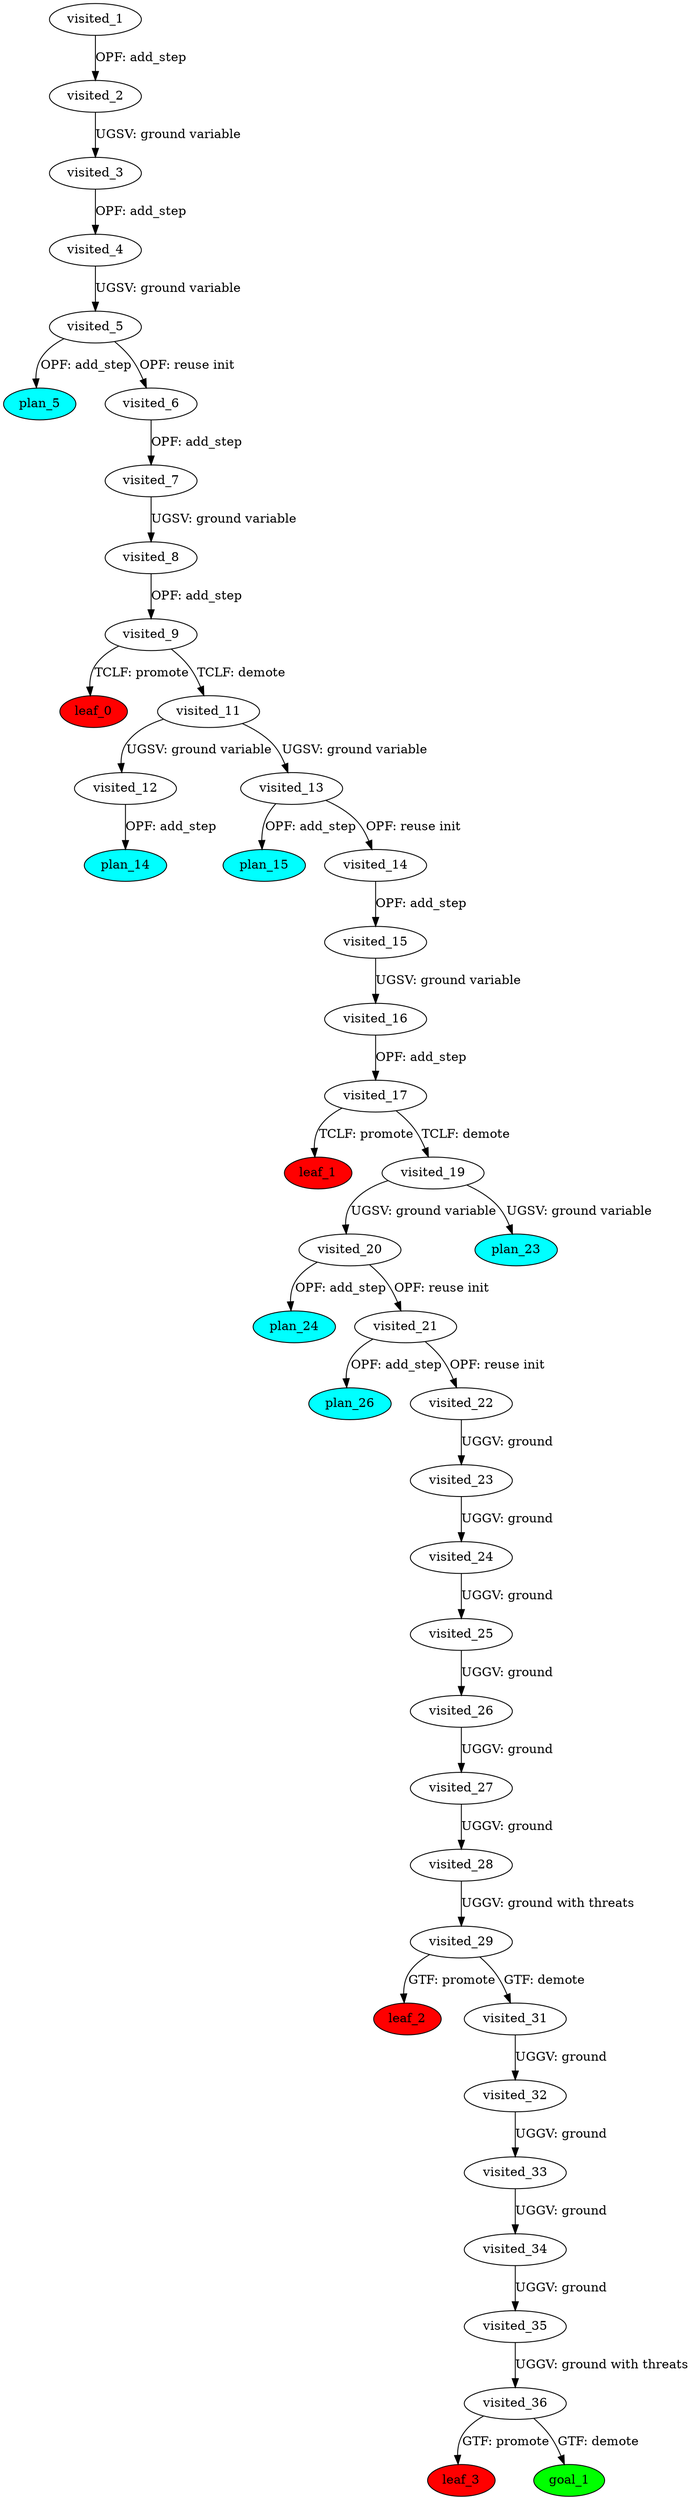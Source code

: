 digraph {
	"9fb2568e-4ec8-bd3d-ca25-62969b632d1f" [label=plan_0 fillcolor=cyan style=filled]
	"9fb2568e-4ec8-bd3d-ca25-62969b632d1f" [label=visited_1 fillcolor=white style=filled]
	"029f745d-4d35-1375-1abf-d7aa50f10435" [label=plan_1 fillcolor=cyan style=filled]
	"9fb2568e-4ec8-bd3d-ca25-62969b632d1f" -> "029f745d-4d35-1375-1abf-d7aa50f10435" [label="OPF: add_step"]
	"029f745d-4d35-1375-1abf-d7aa50f10435" [label=visited_2 fillcolor=white style=filled]
	"dba1586f-3ad5-a9e2-048f-bc73e4b0796b" [label=plan_2 fillcolor=cyan style=filled]
	"029f745d-4d35-1375-1abf-d7aa50f10435" -> "dba1586f-3ad5-a9e2-048f-bc73e4b0796b" [label="UGSV: ground variable"]
	"dba1586f-3ad5-a9e2-048f-bc73e4b0796b" [label=visited_3 fillcolor=white style=filled]
	"2e3df895-adea-c79f-1bcc-056b9a4d0cd3" [label=plan_3 fillcolor=cyan style=filled]
	"dba1586f-3ad5-a9e2-048f-bc73e4b0796b" -> "2e3df895-adea-c79f-1bcc-056b9a4d0cd3" [label="OPF: add_step"]
	"2e3df895-adea-c79f-1bcc-056b9a4d0cd3" [label=visited_4 fillcolor=white style=filled]
	"cab21b78-7f88-2bc2-ed89-a1ac5acab153" [label=plan_4 fillcolor=cyan style=filled]
	"2e3df895-adea-c79f-1bcc-056b9a4d0cd3" -> "cab21b78-7f88-2bc2-ed89-a1ac5acab153" [label="UGSV: ground variable"]
	"cab21b78-7f88-2bc2-ed89-a1ac5acab153" [label=visited_5 fillcolor=white style=filled]
	"f11afe8d-9598-aab4-a38d-5a53bee00d67" [label=plan_5 fillcolor=cyan style=filled]
	"cab21b78-7f88-2bc2-ed89-a1ac5acab153" -> "f11afe8d-9598-aab4-a38d-5a53bee00d67" [label="OPF: add_step"]
	"d3b4dfe7-f198-e627-f015-275161f5a5ff" [label=plan_6 fillcolor=cyan style=filled]
	"cab21b78-7f88-2bc2-ed89-a1ac5acab153" -> "d3b4dfe7-f198-e627-f015-275161f5a5ff" [label="OPF: reuse init"]
	"d3b4dfe7-f198-e627-f015-275161f5a5ff" [label=visited_6 fillcolor=white style=filled]
	"e881d4de-d593-2f73-43da-b136151dcdb3" [label=plan_7 fillcolor=cyan style=filled]
	"d3b4dfe7-f198-e627-f015-275161f5a5ff" -> "e881d4de-d593-2f73-43da-b136151dcdb3" [label="OPF: add_step"]
	"e881d4de-d593-2f73-43da-b136151dcdb3" [label=visited_7 fillcolor=white style=filled]
	"e22b66d6-cc54-5012-92c7-83a0d6db086d" [label=plan_8 fillcolor=cyan style=filled]
	"e881d4de-d593-2f73-43da-b136151dcdb3" -> "e22b66d6-cc54-5012-92c7-83a0d6db086d" [label="UGSV: ground variable"]
	"e22b66d6-cc54-5012-92c7-83a0d6db086d" [label=visited_8 fillcolor=white style=filled]
	"8ec5bffe-7681-16e6-d15b-6ac2baf4898d" [label=plan_9 fillcolor=cyan style=filled]
	"e22b66d6-cc54-5012-92c7-83a0d6db086d" -> "8ec5bffe-7681-16e6-d15b-6ac2baf4898d" [label="OPF: add_step"]
	"8ec5bffe-7681-16e6-d15b-6ac2baf4898d" [label=visited_9 fillcolor=white style=filled]
	"e4bf7a1b-c34d-627f-d848-9d2242f399bb" [label=plan_10 fillcolor=cyan style=filled]
	"8ec5bffe-7681-16e6-d15b-6ac2baf4898d" -> "e4bf7a1b-c34d-627f-d848-9d2242f399bb" [label="TCLF: promote"]
	"2b9c838f-cbf8-4d97-00de-f351452fcdeb" [label=plan_11 fillcolor=cyan style=filled]
	"8ec5bffe-7681-16e6-d15b-6ac2baf4898d" -> "2b9c838f-cbf8-4d97-00de-f351452fcdeb" [label="TCLF: demote"]
	"e4bf7a1b-c34d-627f-d848-9d2242f399bb" [label=visited_10 fillcolor=white style=filled]
	"e4bf7a1b-c34d-627f-d848-9d2242f399bb" [label=leaf_0 fillcolor=red style=filled]
	"2b9c838f-cbf8-4d97-00de-f351452fcdeb" [label=visited_11 fillcolor=white style=filled]
	"30b9cead-1fbc-c5f0-b19c-4b306f71d28a" [label=plan_12 fillcolor=cyan style=filled]
	"2b9c838f-cbf8-4d97-00de-f351452fcdeb" -> "30b9cead-1fbc-c5f0-b19c-4b306f71d28a" [label="UGSV: ground variable"]
	"27a8ffcf-484c-578f-30f7-d6e65a3094f1" [label=plan_13 fillcolor=cyan style=filled]
	"2b9c838f-cbf8-4d97-00de-f351452fcdeb" -> "27a8ffcf-484c-578f-30f7-d6e65a3094f1" [label="UGSV: ground variable"]
	"30b9cead-1fbc-c5f0-b19c-4b306f71d28a" [label=visited_12 fillcolor=white style=filled]
	"62a8bf43-576b-aa21-5a6c-bd8853573ede" [label=plan_14 fillcolor=cyan style=filled]
	"30b9cead-1fbc-c5f0-b19c-4b306f71d28a" -> "62a8bf43-576b-aa21-5a6c-bd8853573ede" [label="OPF: add_step"]
	"27a8ffcf-484c-578f-30f7-d6e65a3094f1" [label=visited_13 fillcolor=white style=filled]
	"80d97074-8a89-f143-e711-d03866e70e38" [label=plan_15 fillcolor=cyan style=filled]
	"27a8ffcf-484c-578f-30f7-d6e65a3094f1" -> "80d97074-8a89-f143-e711-d03866e70e38" [label="OPF: add_step"]
	"7388873d-288a-1b6f-7848-e499681e1f75" [label=plan_16 fillcolor=cyan style=filled]
	"27a8ffcf-484c-578f-30f7-d6e65a3094f1" -> "7388873d-288a-1b6f-7848-e499681e1f75" [label="OPF: reuse init"]
	"7388873d-288a-1b6f-7848-e499681e1f75" [label=visited_14 fillcolor=white style=filled]
	"e0def385-2797-34d3-3e6c-7ac93f596bcb" [label=plan_17 fillcolor=cyan style=filled]
	"7388873d-288a-1b6f-7848-e499681e1f75" -> "e0def385-2797-34d3-3e6c-7ac93f596bcb" [label="OPF: add_step"]
	"e0def385-2797-34d3-3e6c-7ac93f596bcb" [label=visited_15 fillcolor=white style=filled]
	"d449f331-ddc7-fbf2-fcfa-005d28300b56" [label=plan_18 fillcolor=cyan style=filled]
	"e0def385-2797-34d3-3e6c-7ac93f596bcb" -> "d449f331-ddc7-fbf2-fcfa-005d28300b56" [label="UGSV: ground variable"]
	"d449f331-ddc7-fbf2-fcfa-005d28300b56" [label=visited_16 fillcolor=white style=filled]
	"673dc440-e26d-3784-c011-67d1ba49819b" [label=plan_19 fillcolor=cyan style=filled]
	"d449f331-ddc7-fbf2-fcfa-005d28300b56" -> "673dc440-e26d-3784-c011-67d1ba49819b" [label="OPF: add_step"]
	"673dc440-e26d-3784-c011-67d1ba49819b" [label=visited_17 fillcolor=white style=filled]
	"1a102949-331f-e7c7-307d-474c38bb5034" [label=plan_20 fillcolor=cyan style=filled]
	"673dc440-e26d-3784-c011-67d1ba49819b" -> "1a102949-331f-e7c7-307d-474c38bb5034" [label="TCLF: promote"]
	"f9098f89-cba5-27cd-51a3-4cf3a778ad6f" [label=plan_21 fillcolor=cyan style=filled]
	"673dc440-e26d-3784-c011-67d1ba49819b" -> "f9098f89-cba5-27cd-51a3-4cf3a778ad6f" [label="TCLF: demote"]
	"1a102949-331f-e7c7-307d-474c38bb5034" [label=visited_18 fillcolor=white style=filled]
	"1a102949-331f-e7c7-307d-474c38bb5034" [label=leaf_1 fillcolor=red style=filled]
	"f9098f89-cba5-27cd-51a3-4cf3a778ad6f" [label=visited_19 fillcolor=white style=filled]
	"ba63f893-e314-dce1-f0ff-606eaa2cd9c9" [label=plan_22 fillcolor=cyan style=filled]
	"f9098f89-cba5-27cd-51a3-4cf3a778ad6f" -> "ba63f893-e314-dce1-f0ff-606eaa2cd9c9" [label="UGSV: ground variable"]
	"1afb81b6-0406-7fdb-8318-63141888b324" [label=plan_23 fillcolor=cyan style=filled]
	"f9098f89-cba5-27cd-51a3-4cf3a778ad6f" -> "1afb81b6-0406-7fdb-8318-63141888b324" [label="UGSV: ground variable"]
	"ba63f893-e314-dce1-f0ff-606eaa2cd9c9" [label=visited_20 fillcolor=white style=filled]
	"8a618af5-4790-6de7-671e-dfd365e42fe8" [label=plan_24 fillcolor=cyan style=filled]
	"ba63f893-e314-dce1-f0ff-606eaa2cd9c9" -> "8a618af5-4790-6de7-671e-dfd365e42fe8" [label="OPF: add_step"]
	"946de7eb-5149-0bee-dc39-ae23162a895f" [label=plan_25 fillcolor=cyan style=filled]
	"ba63f893-e314-dce1-f0ff-606eaa2cd9c9" -> "946de7eb-5149-0bee-dc39-ae23162a895f" [label="OPF: reuse init"]
	"946de7eb-5149-0bee-dc39-ae23162a895f" [label=visited_21 fillcolor=white style=filled]
	"ac7ae1c0-0580-4992-159f-27e6cdb00b1d" [label=plan_26 fillcolor=cyan style=filled]
	"946de7eb-5149-0bee-dc39-ae23162a895f" -> "ac7ae1c0-0580-4992-159f-27e6cdb00b1d" [label="OPF: add_step"]
	"196baf6b-a427-3fc2-f62f-ca996d1f7a3a" [label=plan_27 fillcolor=cyan style=filled]
	"946de7eb-5149-0bee-dc39-ae23162a895f" -> "196baf6b-a427-3fc2-f62f-ca996d1f7a3a" [label="OPF: reuse init"]
	"196baf6b-a427-3fc2-f62f-ca996d1f7a3a" [label=visited_22 fillcolor=white style=filled]
	"3ea596b0-c6be-d439-cac5-64c7f15907c1" [label=plan_28 fillcolor=cyan style=filled]
	"196baf6b-a427-3fc2-f62f-ca996d1f7a3a" -> "3ea596b0-c6be-d439-cac5-64c7f15907c1" [label="UGGV: ground"]
	"3ea596b0-c6be-d439-cac5-64c7f15907c1" [label=visited_23 fillcolor=white style=filled]
	"6a7298c1-f499-8f1e-0b09-6487565c9f6a" [label=plan_29 fillcolor=cyan style=filled]
	"3ea596b0-c6be-d439-cac5-64c7f15907c1" -> "6a7298c1-f499-8f1e-0b09-6487565c9f6a" [label="UGGV: ground"]
	"6a7298c1-f499-8f1e-0b09-6487565c9f6a" [label=visited_24 fillcolor=white style=filled]
	"87848ab0-0f72-cd64-10a7-c25620186b59" [label=plan_30 fillcolor=cyan style=filled]
	"6a7298c1-f499-8f1e-0b09-6487565c9f6a" -> "87848ab0-0f72-cd64-10a7-c25620186b59" [label="UGGV: ground"]
	"87848ab0-0f72-cd64-10a7-c25620186b59" [label=visited_25 fillcolor=white style=filled]
	"52b5404b-13cf-9b2c-087d-8e154a01d77e" [label=plan_31 fillcolor=cyan style=filled]
	"87848ab0-0f72-cd64-10a7-c25620186b59" -> "52b5404b-13cf-9b2c-087d-8e154a01d77e" [label="UGGV: ground"]
	"52b5404b-13cf-9b2c-087d-8e154a01d77e" [label=visited_26 fillcolor=white style=filled]
	"9d11963c-d827-72e1-7ae5-b44eddcf879a" [label=plan_32 fillcolor=cyan style=filled]
	"52b5404b-13cf-9b2c-087d-8e154a01d77e" -> "9d11963c-d827-72e1-7ae5-b44eddcf879a" [label="UGGV: ground"]
	"9d11963c-d827-72e1-7ae5-b44eddcf879a" [label=visited_27 fillcolor=white style=filled]
	"ec58c1c4-7f15-5753-94f9-a7cde3d7954f" [label=plan_33 fillcolor=cyan style=filled]
	"9d11963c-d827-72e1-7ae5-b44eddcf879a" -> "ec58c1c4-7f15-5753-94f9-a7cde3d7954f" [label="UGGV: ground"]
	"ec58c1c4-7f15-5753-94f9-a7cde3d7954f" [label=visited_28 fillcolor=white style=filled]
	"86010a70-e25f-d611-9d79-0f80b5875e15" [label=plan_34 fillcolor=cyan style=filled]
	"ec58c1c4-7f15-5753-94f9-a7cde3d7954f" -> "86010a70-e25f-d611-9d79-0f80b5875e15" [label="UGGV: ground with threats"]
	"86010a70-e25f-d611-9d79-0f80b5875e15" [label=visited_29 fillcolor=white style=filled]
	"ffb377bc-9078-0212-0983-fd671075ac32" [label=plan_35 fillcolor=cyan style=filled]
	"86010a70-e25f-d611-9d79-0f80b5875e15" -> "ffb377bc-9078-0212-0983-fd671075ac32" [label="GTF: promote"]
	"5a93d16c-a47f-499d-7a44-e6d79c9e0e0c" [label=plan_36 fillcolor=cyan style=filled]
	"86010a70-e25f-d611-9d79-0f80b5875e15" -> "5a93d16c-a47f-499d-7a44-e6d79c9e0e0c" [label="GTF: demote"]
	"ffb377bc-9078-0212-0983-fd671075ac32" [label=visited_30 fillcolor=white style=filled]
	"ffb377bc-9078-0212-0983-fd671075ac32" [label=leaf_2 fillcolor=red style=filled]
	"5a93d16c-a47f-499d-7a44-e6d79c9e0e0c" [label=visited_31 fillcolor=white style=filled]
	"6c32e888-f4bd-7373-de04-aa492f166543" [label=plan_37 fillcolor=cyan style=filled]
	"5a93d16c-a47f-499d-7a44-e6d79c9e0e0c" -> "6c32e888-f4bd-7373-de04-aa492f166543" [label="UGGV: ground"]
	"6c32e888-f4bd-7373-de04-aa492f166543" [label=visited_32 fillcolor=white style=filled]
	"eeca93ec-6b1c-39c3-6549-fe0987edf6c6" [label=plan_38 fillcolor=cyan style=filled]
	"6c32e888-f4bd-7373-de04-aa492f166543" -> "eeca93ec-6b1c-39c3-6549-fe0987edf6c6" [label="UGGV: ground"]
	"eeca93ec-6b1c-39c3-6549-fe0987edf6c6" [label=visited_33 fillcolor=white style=filled]
	"888cd4db-fb09-e689-0cb3-bcc35fc98d0a" [label=plan_39 fillcolor=cyan style=filled]
	"eeca93ec-6b1c-39c3-6549-fe0987edf6c6" -> "888cd4db-fb09-e689-0cb3-bcc35fc98d0a" [label="UGGV: ground"]
	"888cd4db-fb09-e689-0cb3-bcc35fc98d0a" [label=visited_34 fillcolor=white style=filled]
	"17cb1b96-8d66-796b-6b33-0d0636e47a8e" [label=plan_40 fillcolor=cyan style=filled]
	"888cd4db-fb09-e689-0cb3-bcc35fc98d0a" -> "17cb1b96-8d66-796b-6b33-0d0636e47a8e" [label="UGGV: ground"]
	"17cb1b96-8d66-796b-6b33-0d0636e47a8e" [label=visited_35 fillcolor=white style=filled]
	"29f937b5-eecf-9fa5-ac72-2e8ccf3cf4be" [label=plan_41 fillcolor=cyan style=filled]
	"17cb1b96-8d66-796b-6b33-0d0636e47a8e" -> "29f937b5-eecf-9fa5-ac72-2e8ccf3cf4be" [label="UGGV: ground with threats"]
	"29f937b5-eecf-9fa5-ac72-2e8ccf3cf4be" [label=visited_36 fillcolor=white style=filled]
	"71494c4f-0abe-b05c-4a79-1f0b1d1c240e" [label=plan_42 fillcolor=cyan style=filled]
	"29f937b5-eecf-9fa5-ac72-2e8ccf3cf4be" -> "71494c4f-0abe-b05c-4a79-1f0b1d1c240e" [label="GTF: promote"]
	"fc52cf6c-7896-5c34-39dd-752af42d6d00" [label=plan_43 fillcolor=cyan style=filled]
	"29f937b5-eecf-9fa5-ac72-2e8ccf3cf4be" -> "fc52cf6c-7896-5c34-39dd-752af42d6d00" [label="GTF: demote"]
	"71494c4f-0abe-b05c-4a79-1f0b1d1c240e" [label=visited_37 fillcolor=white style=filled]
	"71494c4f-0abe-b05c-4a79-1f0b1d1c240e" [label=leaf_3 fillcolor=red style=filled]
	"fc52cf6c-7896-5c34-39dd-752af42d6d00" [label=visited_38 fillcolor=white style=filled]
	"fc52cf6c-7896-5c34-39dd-752af42d6d00" [label=goal_1 fillcolor=green style=filled]
}
